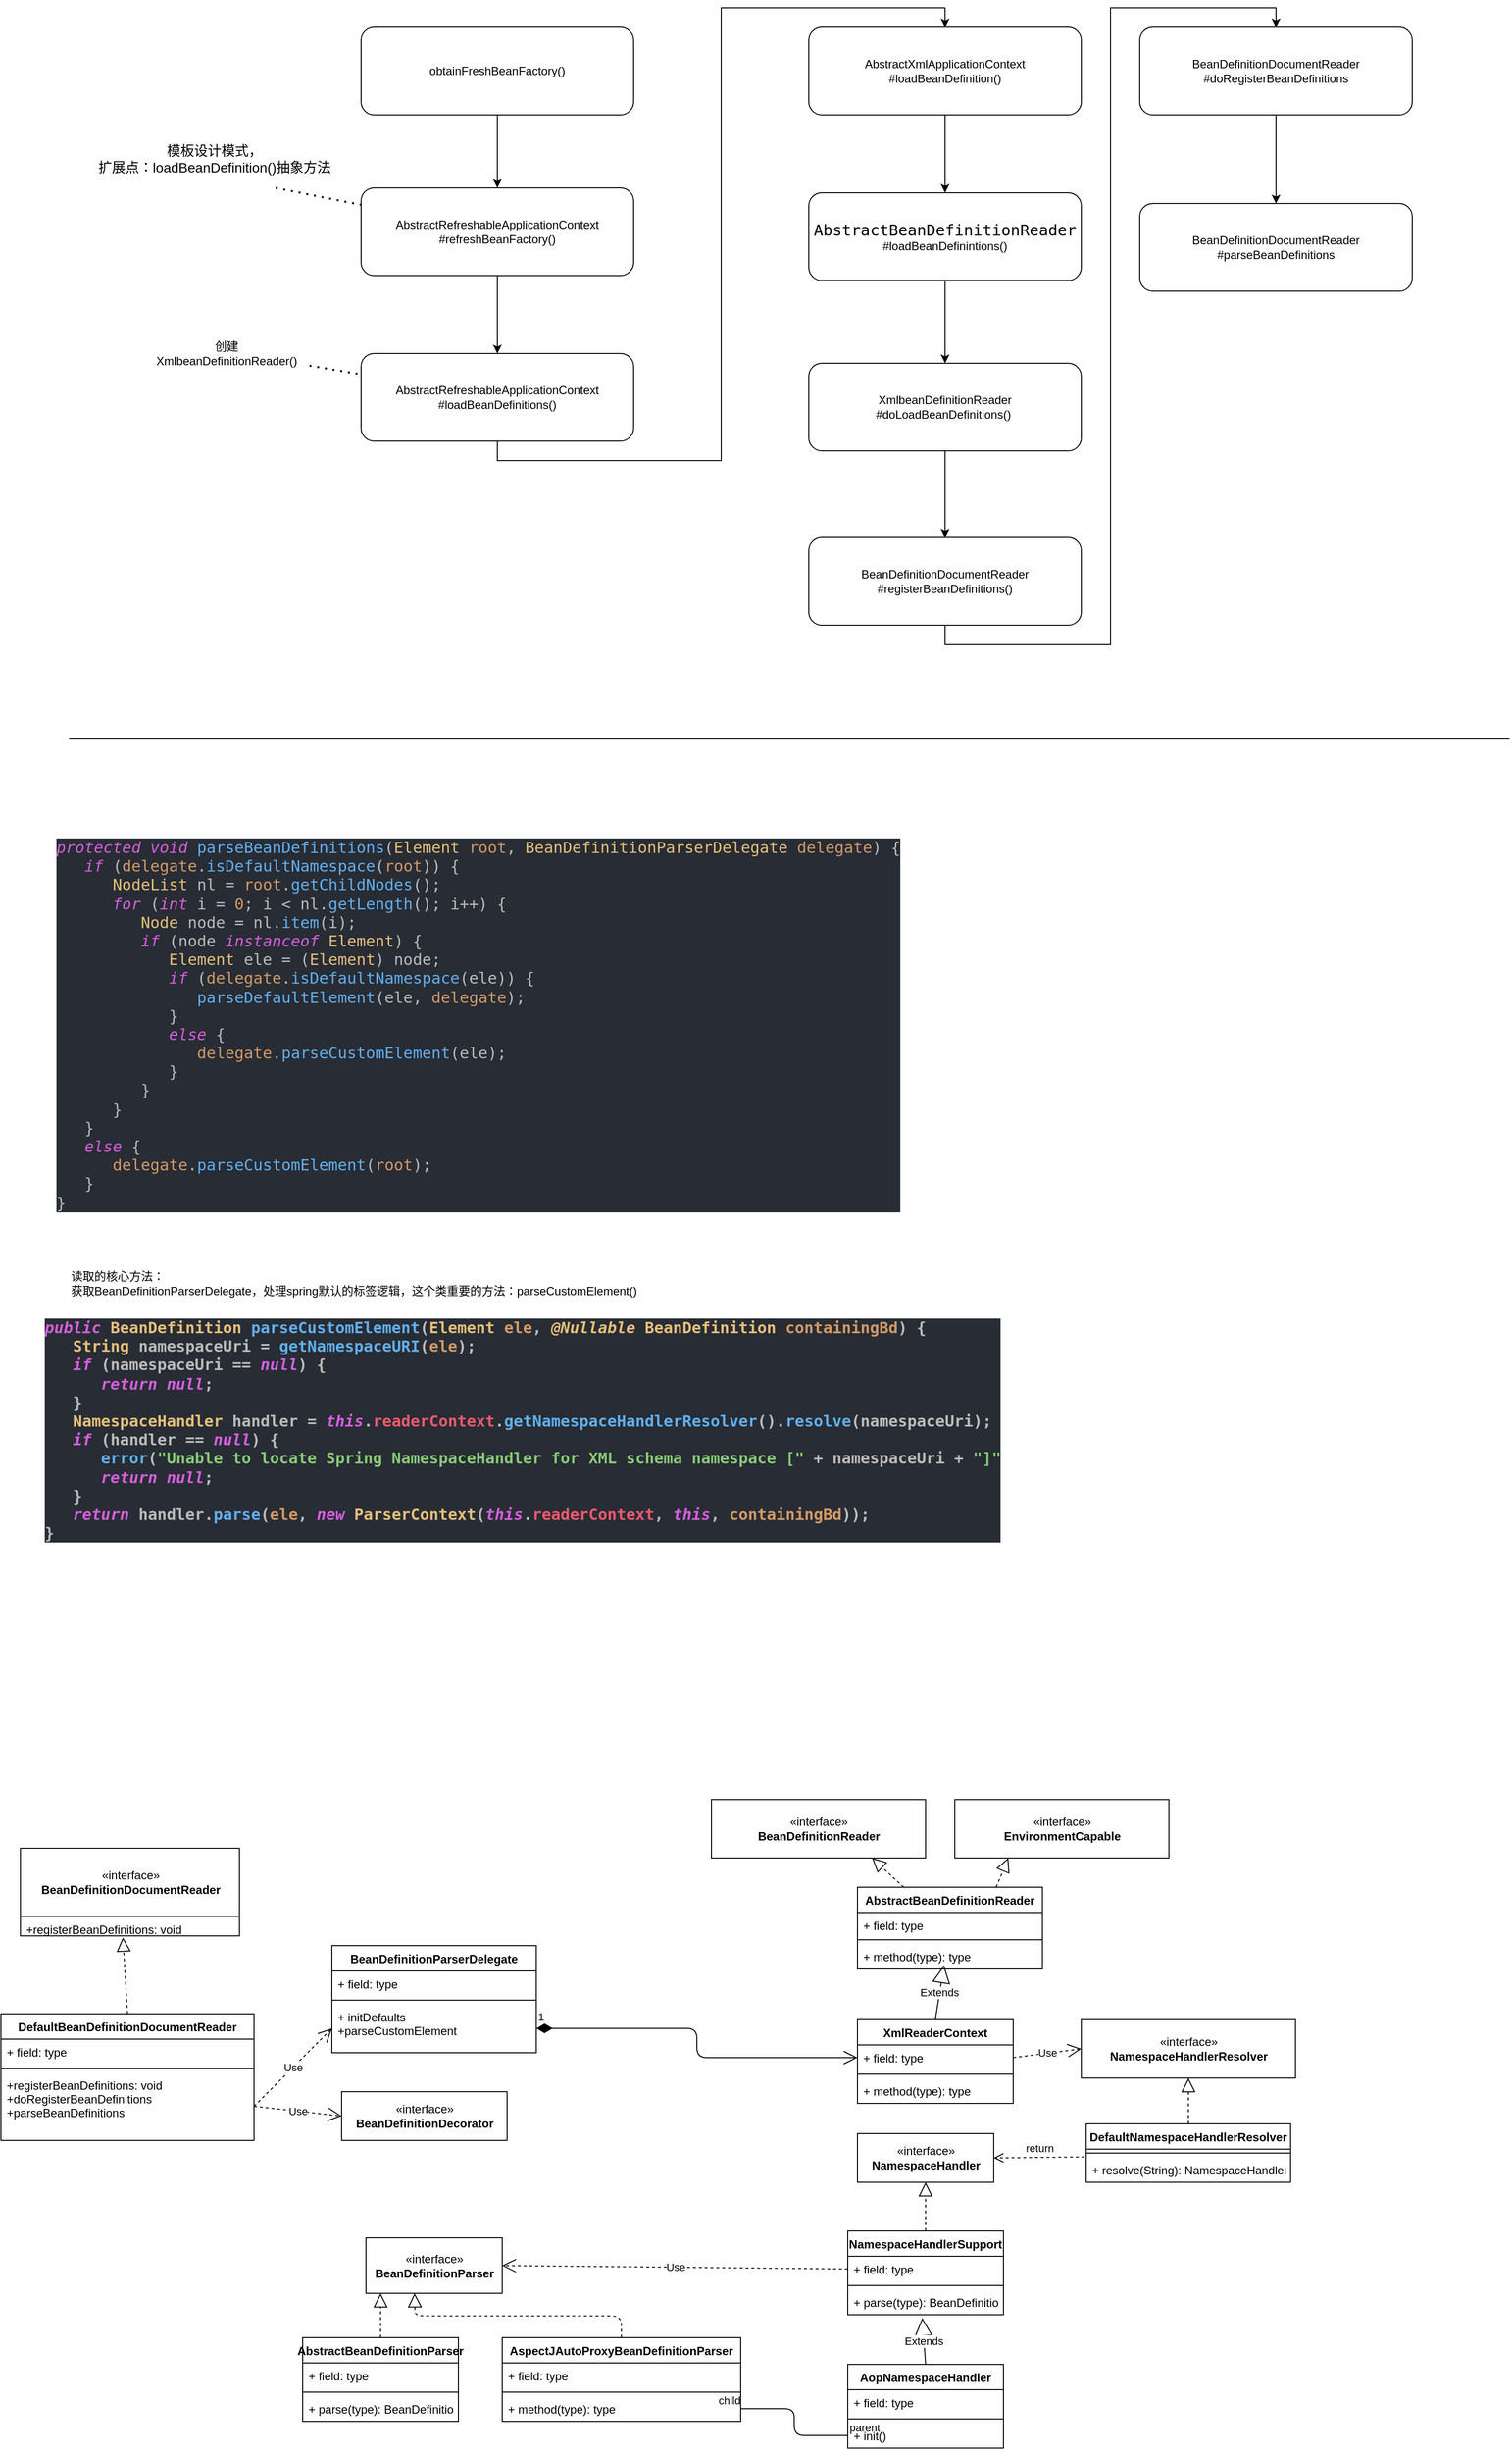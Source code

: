 <mxfile version="13.6.2" type="device"><diagram id="C5RBs43oDa-KdzZeNtuy" name="Page-1"><mxGraphModel dx="3547" dy="2420" grid="1" gridSize="10" guides="1" tooltips="1" connect="1" arrows="1" fold="1" page="1" pageScale="1" pageWidth="827" pageHeight="1169" math="0" shadow="0"><root><mxCell id="WIyWlLk6GJQsqaUBKTNV-0"/><mxCell id="WIyWlLk6GJQsqaUBKTNV-1" parent="WIyWlLk6GJQsqaUBKTNV-0"/><mxCell id="zkQNz5lZIcMpNRLSr0s5-7" value="创建XmlbeanDefinitionReader()" style="text;html=1;strokeColor=none;fillColor=none;align=center;verticalAlign=middle;whiteSpace=wrap;rounded=0;" parent="WIyWlLk6GJQsqaUBKTNV-1" vertex="1"><mxGeometry x="-643" y="340" width="170" height="50" as="geometry"/></mxCell><mxCell id="zkQNz5lZIcMpNRLSr0s5-8" value="&lt;font style=&quot;font-size: 14px&quot;&gt;模板设计模式，&lt;br&gt;扩展点：loadBeanDefinition()抽象方法&lt;br&gt;&lt;/font&gt;" style="text;html=1;strokeColor=none;fillColor=none;align=center;verticalAlign=middle;whiteSpace=wrap;rounded=0;" parent="WIyWlLk6GJQsqaUBKTNV-1" vertex="1"><mxGeometry x="-696" y="135" width="251" height="60" as="geometry"/></mxCell><mxCell id="zkQNz5lZIcMpNRLSr0s5-17" style="edgeStyle=orthogonalEdgeStyle;rounded=0;orthogonalLoop=1;jettySize=auto;html=1;exitX=0.5;exitY=1;exitDx=0;exitDy=0;" parent="WIyWlLk6GJQsqaUBKTNV-1" source="zkQNz5lZIcMpNRLSr0s5-12" target="zkQNz5lZIcMpNRLSr0s5-13" edge="1"><mxGeometry relative="1" as="geometry"/></mxCell><mxCell id="zkQNz5lZIcMpNRLSr0s5-12" value="obtainFreshBeanFactory()" style="rounded=1;whiteSpace=wrap;html=1;" parent="WIyWlLk6GJQsqaUBKTNV-1" vertex="1"><mxGeometry x="-420" y="30" width="280" height="90" as="geometry"/></mxCell><mxCell id="zkQNz5lZIcMpNRLSr0s5-18" style="edgeStyle=orthogonalEdgeStyle;rounded=0;orthogonalLoop=1;jettySize=auto;html=1;exitX=0.5;exitY=1;exitDx=0;exitDy=0;entryX=0.5;entryY=0;entryDx=0;entryDy=0;" parent="WIyWlLk6GJQsqaUBKTNV-1" source="zkQNz5lZIcMpNRLSr0s5-13" target="zkQNz5lZIcMpNRLSr0s5-14" edge="1"><mxGeometry relative="1" as="geometry"/></mxCell><mxCell id="zkQNz5lZIcMpNRLSr0s5-13" value="&lt;div&gt;AbstractRefreshableApplicationContext&lt;/div&gt;&lt;div&gt;#refreshBeanFactory()&lt;/div&gt;" style="rounded=1;whiteSpace=wrap;html=1;" parent="WIyWlLk6GJQsqaUBKTNV-1" vertex="1"><mxGeometry x="-420" y="195" width="280" height="90" as="geometry"/></mxCell><mxCell id="zkQNz5lZIcMpNRLSr0s5-19" style="edgeStyle=orthogonalEdgeStyle;rounded=0;orthogonalLoop=1;jettySize=auto;html=1;exitX=0.5;exitY=1;exitDx=0;exitDy=0;entryX=0.5;entryY=0;entryDx=0;entryDy=0;" parent="WIyWlLk6GJQsqaUBKTNV-1" source="zkQNz5lZIcMpNRLSr0s5-14" target="zkQNz5lZIcMpNRLSr0s5-15" edge="1"><mxGeometry relative="1" as="geometry"/></mxCell><mxCell id="zkQNz5lZIcMpNRLSr0s5-14" value="AbstractRefreshableApplicationContext&lt;br&gt;#loadBeanDefinitions()" style="rounded=1;whiteSpace=wrap;html=1;" parent="WIyWlLk6GJQsqaUBKTNV-1" vertex="1"><mxGeometry x="-420" y="365" width="280" height="90" as="geometry"/></mxCell><mxCell id="zkQNz5lZIcMpNRLSr0s5-20" style="edgeStyle=orthogonalEdgeStyle;rounded=0;orthogonalLoop=1;jettySize=auto;html=1;exitX=0.5;exitY=1;exitDx=0;exitDy=0;entryX=0.5;entryY=0;entryDx=0;entryDy=0;" parent="WIyWlLk6GJQsqaUBKTNV-1" source="zkQNz5lZIcMpNRLSr0s5-15" target="zkQNz5lZIcMpNRLSr0s5-16" edge="1"><mxGeometry relative="1" as="geometry"/></mxCell><mxCell id="zkQNz5lZIcMpNRLSr0s5-15" value="AbstractXmlApplicationContext&lt;br&gt;#loadBeanDefinition()" style="rounded=1;whiteSpace=wrap;html=1;" parent="WIyWlLk6GJQsqaUBKTNV-1" vertex="1"><mxGeometry x="40" y="30" width="280" height="90" as="geometry"/></mxCell><mxCell id="zkQNz5lZIcMpNRLSr0s5-23" style="edgeStyle=orthogonalEdgeStyle;rounded=0;orthogonalLoop=1;jettySize=auto;html=1;exitX=0.5;exitY=1;exitDx=0;exitDy=0;entryX=0.5;entryY=0;entryDx=0;entryDy=0;" parent="WIyWlLk6GJQsqaUBKTNV-1" source="zkQNz5lZIcMpNRLSr0s5-16" target="zkQNz5lZIcMpNRLSr0s5-21" edge="1"><mxGeometry relative="1" as="geometry"/></mxCell><mxCell id="zkQNz5lZIcMpNRLSr0s5-16" value="&lt;font face=&quot;jetbrains mono, monospace&quot;&gt;&lt;span style=&quot;font-size: 16px&quot;&gt;AbstractBeanDefinitionReader&lt;br&gt;&lt;/span&gt;&lt;/font&gt;#loadBeanDefinintions()" style="rounded=1;whiteSpace=wrap;html=1;" parent="WIyWlLk6GJQsqaUBKTNV-1" vertex="1"><mxGeometry x="40" y="200" width="280" height="90" as="geometry"/></mxCell><mxCell id="zkQNz5lZIcMpNRLSr0s5-25" style="edgeStyle=orthogonalEdgeStyle;rounded=0;orthogonalLoop=1;jettySize=auto;html=1;exitX=0.5;exitY=1;exitDx=0;exitDy=0;entryX=0.5;entryY=0;entryDx=0;entryDy=0;" parent="WIyWlLk6GJQsqaUBKTNV-1" source="zkQNz5lZIcMpNRLSr0s5-21" target="zkQNz5lZIcMpNRLSr0s5-24" edge="1"><mxGeometry relative="1" as="geometry"/></mxCell><mxCell id="zkQNz5lZIcMpNRLSr0s5-21" value="XmlbeanDefinitionReader&lt;br&gt;#doLoadBeanDefinitions()&amp;nbsp; " style="rounded=1;whiteSpace=wrap;html=1;" parent="WIyWlLk6GJQsqaUBKTNV-1" vertex="1"><mxGeometry x="40" y="375" width="280" height="90" as="geometry"/></mxCell><mxCell id="eN9Nvu7Jj8tfiLrrsXiW-69" style="edgeStyle=orthogonalEdgeStyle;rounded=0;orthogonalLoop=1;jettySize=auto;html=1;exitX=0.5;exitY=1;exitDx=0;exitDy=0;entryX=0.5;entryY=0;entryDx=0;entryDy=0;" parent="WIyWlLk6GJQsqaUBKTNV-1" source="zkQNz5lZIcMpNRLSr0s5-24" target="J6W5_7pB9Exf689hao46-2" edge="1"><mxGeometry relative="1" as="geometry"/></mxCell><mxCell id="zkQNz5lZIcMpNRLSr0s5-24" value="&lt;div&gt;BeanDefinitionDocumentReader&lt;/div&gt;&lt;div&gt;#registerBeanDefinitions()&lt;/div&gt;" style="rounded=1;whiteSpace=wrap;html=1;" parent="WIyWlLk6GJQsqaUBKTNV-1" vertex="1"><mxGeometry x="40" y="554" width="280" height="90" as="geometry"/></mxCell><mxCell id="eN9Nvu7Jj8tfiLrrsXiW-63" style="edgeStyle=orthogonalEdgeStyle;rounded=0;orthogonalLoop=1;jettySize=auto;html=1;exitX=0.5;exitY=1;exitDx=0;exitDy=0;" parent="WIyWlLk6GJQsqaUBKTNV-1" source="J6W5_7pB9Exf689hao46-2" target="eN9Nvu7Jj8tfiLrrsXiW-62" edge="1"><mxGeometry relative="1" as="geometry"/></mxCell><mxCell id="J6W5_7pB9Exf689hao46-2" value="&lt;div&gt;BeanDefinitionDocumentReader&lt;/div&gt;&lt;div&gt;#doRegisterBeanDefinitions&lt;/div&gt;" style="rounded=1;whiteSpace=wrap;html=1;" parent="WIyWlLk6GJQsqaUBKTNV-1" vertex="1"><mxGeometry x="380" y="30" width="280" height="90" as="geometry"/></mxCell><mxCell id="J6W5_7pB9Exf689hao46-3" value="读取的核心方法：&lt;br&gt;获取BeanDefinitionParserDelegate，处理spring默认的标签逻辑，这个类重要的方法：parseCustomElement()" style="text;html=1;strokeColor=none;fillColor=none;align=left;verticalAlign=middle;whiteSpace=wrap;rounded=0;" parent="WIyWlLk6GJQsqaUBKTNV-1" vertex="1"><mxGeometry x="-720" y="1300" width="610" height="40" as="geometry"/></mxCell><mxCell id="J6W5_7pB9Exf689hao46-4" value="&lt;h1&gt;&lt;pre style=&quot;background-color: #282c34 ; color: #bbbbbb ; font-family: &amp;#34;jetbrains mono&amp;#34; , monospace ; font-size: 12.0pt&quot;&gt;&lt;span style=&quot;color: #d55fde ; font-style: italic&quot;&gt;public &lt;/span&gt;&lt;span style=&quot;color: #e5c07b&quot;&gt;BeanDefinition &lt;/span&gt;&lt;span style=&quot;color: #61afef&quot;&gt;parseCustomElement&lt;/span&gt;(&lt;span style=&quot;color: #e5c07b&quot;&gt;Element &lt;/span&gt;&lt;span style=&quot;color: #d19a66&quot;&gt;ele&lt;/span&gt;, &lt;span style=&quot;color: #e5c07b ; font-style: italic&quot;&gt;@Nullable &lt;/span&gt;&lt;span style=&quot;color: #e5c07b&quot;&gt;BeanDefinition &lt;/span&gt;&lt;span style=&quot;color: #d19a66&quot;&gt;containingBd&lt;/span&gt;) {&lt;br&gt;   &lt;span style=&quot;color: #e5c07b&quot;&gt;String &lt;/span&gt;namespaceUri = &lt;span style=&quot;color: #61afef&quot;&gt;getNamespaceURI&lt;/span&gt;(&lt;span style=&quot;color: #d19a66&quot;&gt;ele&lt;/span&gt;);&lt;br&gt;   &lt;span style=&quot;color: #d55fde ; font-style: italic&quot;&gt;if &lt;/span&gt;(namespaceUri == &lt;span style=&quot;color: #d55fde ; font-style: italic&quot;&gt;null&lt;/span&gt;) {&lt;br&gt;      &lt;span style=&quot;color: #d55fde ; font-style: italic&quot;&gt;return null&lt;/span&gt;;&lt;br&gt;   }&lt;br&gt;   &lt;span style=&quot;color: #e5c07b&quot;&gt;NamespaceHandler &lt;/span&gt;handler = &lt;span style=&quot;color: #d55fde ; font-style: italic&quot;&gt;this&lt;/span&gt;.&lt;span style=&quot;color: #ef596f&quot;&gt;readerContext&lt;/span&gt;.&lt;span style=&quot;color: #61afef&quot;&gt;getNamespaceHandlerResolver&lt;/span&gt;().&lt;span style=&quot;color: #61afef&quot;&gt;resolve&lt;/span&gt;(namespaceUri);&lt;br&gt;   &lt;span style=&quot;color: #d55fde ; font-style: italic&quot;&gt;if &lt;/span&gt;(handler == &lt;span style=&quot;color: #d55fde ; font-style: italic&quot;&gt;null&lt;/span&gt;) {&lt;br&gt;      &lt;span style=&quot;color: #61afef&quot;&gt;error&lt;/span&gt;(&lt;span style=&quot;color: #89ca78&quot;&gt;&quot;Unable to locate Spring NamespaceHandler for XML schema namespace [&quot; &lt;/span&gt;+ namespaceUri + &lt;span style=&quot;color: #89ca78&quot;&gt;&quot;]&quot;&lt;/span&gt;, &lt;span style=&quot;color: #d19a66&quot;&gt;ele&lt;/span&gt;);&lt;br&gt;      &lt;span style=&quot;color: #d55fde ; font-style: italic&quot;&gt;return null&lt;/span&gt;;&lt;br&gt;   }&lt;br&gt;   &lt;span style=&quot;color: #d55fde ; font-style: italic&quot;&gt;return &lt;/span&gt;handler.&lt;span style=&quot;color: #61afef&quot;&gt;parse&lt;/span&gt;(&lt;span style=&quot;color: #d19a66&quot;&gt;ele&lt;/span&gt;, &lt;span style=&quot;color: #d55fde ; font-style: italic&quot;&gt;new &lt;/span&gt;&lt;span style=&quot;color: #e5c07b&quot;&gt;ParserContext&lt;/span&gt;(&lt;span style=&quot;color: #d55fde ; font-style: italic&quot;&gt;this&lt;/span&gt;.&lt;span style=&quot;color: #ef596f&quot;&gt;readerContext&lt;/span&gt;, &lt;span style=&quot;color: #d55fde ; font-style: italic&quot;&gt;this&lt;/span&gt;, &lt;span style=&quot;color: #d19a66&quot;&gt;containingBd&lt;/span&gt;));&lt;br&gt;}&lt;/pre&gt;&lt;/h1&gt;" style="text;html=1;strokeColor=none;fillColor=none;spacing=5;spacingTop=-20;whiteSpace=wrap;overflow=hidden;rounded=0;" parent="WIyWlLk6GJQsqaUBKTNV-1" vertex="1"><mxGeometry x="-750" y="1350" width="990" height="242.5" as="geometry"/></mxCell><mxCell id="rkGhAa6neSpguSXfxnin-10" value="Use" style="endArrow=open;endSize=12;dashed=1;html=1;exitX=1;exitY=0.5;exitDx=0;exitDy=0;entryX=0;entryY=0.5;entryDx=0;entryDy=0;" parent="WIyWlLk6GJQsqaUBKTNV-1" source="rkGhAa6neSpguSXfxnin-3" target="rkGhAa6neSpguSXfxnin-9" edge="1"><mxGeometry width="160" relative="1" as="geometry"><mxPoint x="-530" y="2130" as="sourcePoint"/><mxPoint x="-370" y="2130" as="targetPoint"/></mxGeometry></mxCell><mxCell id="rkGhAa6neSpguSXfxnin-14" value="" style="group" parent="WIyWlLk6GJQsqaUBKTNV-1" vertex="1" connectable="0"><mxGeometry x="-770" y="1900" width="225" height="90" as="geometry"/></mxCell><mxCell id="rkGhAa6neSpguSXfxnin-4" value="«interface»&lt;br&gt;&lt;span style=&quot;font-weight: 700&quot;&gt;BeanDefinitionDocumentReader&lt;br&gt;&lt;/span&gt;" style="html=1;" parent="rkGhAa6neSpguSXfxnin-14" vertex="1"><mxGeometry width="225" height="70" as="geometry"/></mxCell><mxCell id="rkGhAa6neSpguSXfxnin-13" value="+registerBeanDefinitions: void" style="text;fillColor=none;align=left;verticalAlign=top;spacingLeft=4;spacingRight=4;overflow=hidden;rotatable=0;points=[[0,0.5],[1,0.5]];portConstraint=eastwest;strokeColor=#000000;" parent="rkGhAa6neSpguSXfxnin-14" vertex="1"><mxGeometry y="70" width="225" height="20" as="geometry"/></mxCell><mxCell id="rkGhAa6neSpguSXfxnin-16" value="" style="endArrow=block;dashed=1;endFill=0;endSize=12;html=1;exitX=0.5;exitY=0;exitDx=0;exitDy=0;entryX=0.468;entryY=1.083;entryDx=0;entryDy=0;entryPerimeter=0;" parent="WIyWlLk6GJQsqaUBKTNV-1" source="rkGhAa6neSpguSXfxnin-0" target="rkGhAa6neSpguSXfxnin-13" edge="1"><mxGeometry width="160" relative="1" as="geometry"><mxPoint x="-650" y="2040" as="sourcePoint"/><mxPoint x="-490" y="2040" as="targetPoint"/></mxGeometry></mxCell><mxCell id="rkGhAa6neSpguSXfxnin-17" value="«interface»&lt;br&gt;&lt;b&gt;BeanDefinitionDecorator&lt;/b&gt;" style="html=1;strokeColor=#000000;" parent="WIyWlLk6GJQsqaUBKTNV-1" vertex="1"><mxGeometry x="-440" y="2150" width="170" height="50" as="geometry"/></mxCell><mxCell id="eN9Nvu7Jj8tfiLrrsXiW-0" value="Use" style="endArrow=open;endSize=12;dashed=1;html=1;exitX=1;exitY=0.5;exitDx=0;exitDy=0;entryX=0;entryY=0.5;entryDx=0;entryDy=0;" parent="WIyWlLk6GJQsqaUBKTNV-1" source="rkGhAa6neSpguSXfxnin-3" target="rkGhAa6neSpguSXfxnin-17" edge="1"><mxGeometry width="160" relative="1" as="geometry"><mxPoint x="-500" y="2240" as="sourcePoint"/><mxPoint x="-340" y="2240" as="targetPoint"/></mxGeometry></mxCell><mxCell id="eN9Nvu7Jj8tfiLrrsXiW-2" value="«interface»&lt;br&gt;&lt;b&gt;NamespaceHandlerResolver&lt;/b&gt;" style="html=1;" parent="WIyWlLk6GJQsqaUBKTNV-1" vertex="1"><mxGeometry x="320" y="2076" width="220" height="60" as="geometry"/></mxCell><mxCell id="eN9Nvu7Jj8tfiLrrsXiW-7" value="" style="endArrow=block;dashed=1;endFill=0;endSize=12;html=1;exitX=0.5;exitY=0;exitDx=0;exitDy=0;entryX=0.5;entryY=1;entryDx=0;entryDy=0;" parent="WIyWlLk6GJQsqaUBKTNV-1" source="eN9Nvu7Jj8tfiLrrsXiW-3" target="eN9Nvu7Jj8tfiLrrsXiW-2" edge="1"><mxGeometry width="160" relative="1" as="geometry"><mxPoint x="465" y="2160" as="sourcePoint"/><mxPoint x="625" y="2160" as="targetPoint"/></mxGeometry></mxCell><mxCell id="eN9Nvu7Jj8tfiLrrsXiW-19" value="Extends" style="endArrow=block;endSize=16;endFill=0;html=1;exitX=0.5;exitY=0;exitDx=0;exitDy=0;entryX=0.468;entryY=0.846;entryDx=0;entryDy=0;entryPerimeter=0;" parent="WIyWlLk6GJQsqaUBKTNV-1" source="eN9Nvu7Jj8tfiLrrsXiW-8" target="eN9Nvu7Jj8tfiLrrsXiW-18" edge="1"><mxGeometry width="160" relative="1" as="geometry"><mxPoint x="150" y="2310" as="sourcePoint"/><mxPoint x="310" y="2310" as="targetPoint"/></mxGeometry></mxCell><mxCell id="eN9Nvu7Jj8tfiLrrsXiW-20" value="«interface»&lt;br&gt;&lt;b&gt;BeanDefinitionReader&lt;/b&gt;" style="html=1;" parent="WIyWlLk6GJQsqaUBKTNV-1" vertex="1"><mxGeometry x="-60" y="1850" width="220" height="60" as="geometry"/></mxCell><mxCell id="eN9Nvu7Jj8tfiLrrsXiW-21" value="«interface»&lt;br&gt;&lt;b&gt;EnvironmentCapable&lt;/b&gt;" style="html=1;" parent="WIyWlLk6GJQsqaUBKTNV-1" vertex="1"><mxGeometry x="190" y="1850" width="220" height="60" as="geometry"/></mxCell><mxCell id="eN9Nvu7Jj8tfiLrrsXiW-22" value="" style="endArrow=block;dashed=1;endFill=0;endSize=12;html=1;exitX=0.25;exitY=0;exitDx=0;exitDy=0;entryX=0.75;entryY=1;entryDx=0;entryDy=0;" parent="WIyWlLk6GJQsqaUBKTNV-1" source="eN9Nvu7Jj8tfiLrrsXiW-15" target="eN9Nvu7Jj8tfiLrrsXiW-20" edge="1"><mxGeometry width="160" relative="1" as="geometry"><mxPoint x="190" y="2260" as="sourcePoint"/><mxPoint x="350" y="2260" as="targetPoint"/></mxGeometry></mxCell><mxCell id="eN9Nvu7Jj8tfiLrrsXiW-23" value="" style="endArrow=block;dashed=1;endFill=0;endSize=12;html=1;exitX=0.75;exitY=0;exitDx=0;exitDy=0;entryX=0.25;entryY=1;entryDx=0;entryDy=0;" parent="WIyWlLk6GJQsqaUBKTNV-1" source="eN9Nvu7Jj8tfiLrrsXiW-15" target="eN9Nvu7Jj8tfiLrrsXiW-21" edge="1"><mxGeometry width="160" relative="1" as="geometry"><mxPoint x="230" y="2270" as="sourcePoint"/><mxPoint x="390" y="2270" as="targetPoint"/></mxGeometry></mxCell><mxCell id="eN9Nvu7Jj8tfiLrrsXiW-30" value="Use" style="endArrow=open;endSize=12;dashed=1;html=1;exitX=1;exitY=0.5;exitDx=0;exitDy=0;entryX=0;entryY=0.5;entryDx=0;entryDy=0;" parent="WIyWlLk6GJQsqaUBKTNV-1" source="eN9Nvu7Jj8tfiLrrsXiW-9" target="eN9Nvu7Jj8tfiLrrsXiW-2" edge="1"><mxGeometry width="160" relative="1" as="geometry"><mxPoint x="100" y="2220" as="sourcePoint"/><mxPoint x="260" y="2220" as="targetPoint"/></mxGeometry></mxCell><mxCell id="eN9Nvu7Jj8tfiLrrsXiW-31" value="1" style="endArrow=open;html=1;endSize=12;startArrow=diamondThin;startSize=14;startFill=1;edgeStyle=orthogonalEdgeStyle;align=left;verticalAlign=bottom;exitX=1;exitY=0.5;exitDx=0;exitDy=0;" parent="WIyWlLk6GJQsqaUBKTNV-1" source="rkGhAa6neSpguSXfxnin-9" target="eN9Nvu7Jj8tfiLrrsXiW-9" edge="1"><mxGeometry x="-1" y="3" relative="1" as="geometry"><mxPoint x="-220" y="2060" as="sourcePoint"/><mxPoint x="60" y="2100" as="targetPoint"/></mxGeometry></mxCell><mxCell id="eN9Nvu7Jj8tfiLrrsXiW-32" value="«interface»&lt;br&gt;&lt;b&gt;NamespaceHandler&lt;/b&gt;" style="html=1;" parent="WIyWlLk6GJQsqaUBKTNV-1" vertex="1"><mxGeometry x="90" y="2193" width="140" height="50" as="geometry"/></mxCell><mxCell id="eN9Nvu7Jj8tfiLrrsXiW-37" value="" style="endArrow=block;dashed=1;endFill=0;endSize=12;html=1;exitX=0.5;exitY=0;exitDx=0;exitDy=0;entryX=0.5;entryY=1;entryDx=0;entryDy=0;" parent="WIyWlLk6GJQsqaUBKTNV-1" source="eN9Nvu7Jj8tfiLrrsXiW-33" target="eN9Nvu7Jj8tfiLrrsXiW-32" edge="1"><mxGeometry width="160" relative="1" as="geometry"><mxPoint x="170" y="2273" as="sourcePoint"/><mxPoint x="330" y="2273" as="targetPoint"/></mxGeometry></mxCell><mxCell id="eN9Nvu7Jj8tfiLrrsXiW-38" value="return" style="html=1;verticalAlign=bottom;endArrow=open;dashed=1;endSize=8;exitX=-0.008;exitY=0;exitDx=0;exitDy=0;exitPerimeter=0;entryX=1;entryY=0.5;entryDx=0;entryDy=0;" parent="WIyWlLk6GJQsqaUBKTNV-1" source="eN9Nvu7Jj8tfiLrrsXiW-6" target="eN9Nvu7Jj8tfiLrrsXiW-32" edge="1"><mxGeometry relative="1" as="geometry"><mxPoint x="350" y="2260" as="sourcePoint"/><mxPoint x="270" y="2260" as="targetPoint"/></mxGeometry></mxCell><mxCell id="eN9Nvu7Jj8tfiLrrsXiW-39" value="«interface»&lt;br&gt;&lt;b&gt;BeanDefinitionParser&lt;/b&gt;" style="html=1;" parent="WIyWlLk6GJQsqaUBKTNV-1" vertex="1"><mxGeometry x="-415" y="2300" width="140" height="57" as="geometry"/></mxCell><mxCell id="eN9Nvu7Jj8tfiLrrsXiW-44" value="" style="endArrow=block;dashed=1;endFill=0;endSize=12;html=1;exitX=0.5;exitY=0;exitDx=0;exitDy=0;entryX=0.5;entryY=1;entryDx=0;entryDy=0;" parent="WIyWlLk6GJQsqaUBKTNV-1" source="eN9Nvu7Jj8tfiLrrsXiW-40" edge="1"><mxGeometry width="160" relative="1" as="geometry"><mxPoint x="-690" y="2422.5" as="sourcePoint"/><mxPoint x="-400" y="2357" as="targetPoint"/></mxGeometry></mxCell><mxCell id="eN9Nvu7Jj8tfiLrrsXiW-46" value="Use" style="endArrow=open;endSize=12;dashed=1;html=1;exitX=0;exitY=0.5;exitDx=0;exitDy=0;entryX=1;entryY=0.5;entryDx=0;entryDy=0;" parent="WIyWlLk6GJQsqaUBKTNV-1" source="eN9Nvu7Jj8tfiLrrsXiW-34" target="eN9Nvu7Jj8tfiLrrsXiW-39" edge="1"><mxGeometry width="160" relative="1" as="geometry"><mxPoint x="200" y="2450" as="sourcePoint"/><mxPoint x="360" y="2450" as="targetPoint"/></mxGeometry></mxCell><mxCell id="eN9Nvu7Jj8tfiLrrsXiW-52" value="Extends" style="endArrow=block;endSize=16;endFill=0;html=1;exitX=0.5;exitY=0;exitDx=0;exitDy=0;entryX=0.479;entryY=1.128;entryDx=0;entryDy=0;entryPerimeter=0;" parent="WIyWlLk6GJQsqaUBKTNV-1" source="eN9Nvu7Jj8tfiLrrsXiW-47" target="eN9Nvu7Jj8tfiLrrsXiW-36" edge="1"><mxGeometry width="160" relative="1" as="geometry"><mxPoint x="270" y="2420" as="sourcePoint"/><mxPoint x="430" y="2420" as="targetPoint"/></mxGeometry></mxCell><mxCell id="eN9Nvu7Jj8tfiLrrsXiW-57" value="" style="endArrow=block;dashed=1;endFill=0;endSize=12;html=1;exitX=0.5;exitY=0;exitDx=0;exitDy=0;entryX=0.75;entryY=1;entryDx=0;entryDy=0;edgeStyle=orthogonalEdgeStyle;" parent="WIyWlLk6GJQsqaUBKTNV-1" source="eN9Nvu7Jj8tfiLrrsXiW-53" edge="1"><mxGeometry width="160" relative="1" as="geometry"><mxPoint x="-215" y="2412.5" as="sourcePoint"/><mxPoint x="-365" y="2357" as="targetPoint"/></mxGeometry></mxCell><mxCell id="eN9Nvu7Jj8tfiLrrsXiW-59" value="" style="endArrow=none;html=1;edgeStyle=orthogonalEdgeStyle;" parent="WIyWlLk6GJQsqaUBKTNV-1" source="eN9Nvu7Jj8tfiLrrsXiW-50" target="eN9Nvu7Jj8tfiLrrsXiW-56" edge="1"><mxGeometry relative="1" as="geometry"><mxPoint x="-80" y="2580" as="sourcePoint"/><mxPoint x="10" y="2469" as="targetPoint"/></mxGeometry></mxCell><mxCell id="eN9Nvu7Jj8tfiLrrsXiW-60" value="parent" style="edgeLabel;resizable=0;html=1;align=left;verticalAlign=bottom;" parent="eN9Nvu7Jj8tfiLrrsXiW-59" connectable="0" vertex="1"><mxGeometry x="-1" relative="1" as="geometry"/></mxCell><mxCell id="eN9Nvu7Jj8tfiLrrsXiW-61" value="child" style="edgeLabel;resizable=0;html=1;align=right;verticalAlign=bottom;" parent="eN9Nvu7Jj8tfiLrrsXiW-59" connectable="0" vertex="1"><mxGeometry x="1" relative="1" as="geometry"/></mxCell><mxCell id="eN9Nvu7Jj8tfiLrrsXiW-62" value="&lt;div&gt;BeanDefinitionDocumentReader&lt;/div&gt;&lt;div&gt;#parseBeanDefinitions&lt;/div&gt;" style="rounded=1;whiteSpace=wrap;html=1;" parent="WIyWlLk6GJQsqaUBKTNV-1" vertex="1"><mxGeometry x="380" y="211" width="280" height="90" as="geometry"/></mxCell><mxCell id="eN9Nvu7Jj8tfiLrrsXiW-67" value="" style="endArrow=none;dashed=1;html=1;dashPattern=1 3;strokeWidth=2;exitX=1;exitY=0.75;exitDx=0;exitDy=0;" parent="WIyWlLk6GJQsqaUBKTNV-1" source="zkQNz5lZIcMpNRLSr0s5-7" target="zkQNz5lZIcMpNRLSr0s5-14" edge="1"><mxGeometry width="50" height="50" relative="1" as="geometry"><mxPoint x="-520" y="510" as="sourcePoint"/><mxPoint x="-470" y="460" as="targetPoint"/></mxGeometry></mxCell><mxCell id="eN9Nvu7Jj8tfiLrrsXiW-68" value="" style="endArrow=none;dashed=1;html=1;dashPattern=1 3;strokeWidth=2;exitX=0.75;exitY=1;exitDx=0;exitDy=0;" parent="WIyWlLk6GJQsqaUBKTNV-1" source="zkQNz5lZIcMpNRLSr0s5-8" target="zkQNz5lZIcMpNRLSr0s5-13" edge="1"><mxGeometry width="50" height="50" relative="1" as="geometry"><mxPoint x="-510" y="270" as="sourcePoint"/><mxPoint x="-460" y="220" as="targetPoint"/></mxGeometry></mxCell><mxCell id="eN9Nvu7Jj8tfiLrrsXiW-70" value="&lt;pre style=&quot;background-color: #282c34 ; color: #bbbbbb ; font-family: &amp;quot;jetbrains mono&amp;quot; , monospace ; font-size: 12.0pt&quot;&gt;&lt;span style=&quot;color: #d55fde ; font-style: italic&quot;&gt;protected void &lt;/span&gt;&lt;span style=&quot;color: #61afef&quot;&gt;parseBeanDefinitions&lt;/span&gt;(&lt;span style=&quot;color: #e5c07b&quot;&gt;Element &lt;/span&gt;&lt;span style=&quot;color: #d19a66&quot;&gt;root&lt;/span&gt;, &lt;span style=&quot;color: #e5c07b&quot;&gt;BeanDefinitionParserDelegate &lt;/span&gt;&lt;span style=&quot;color: #d19a66&quot;&gt;delegate&lt;/span&gt;) {&lt;br&gt;   &lt;span style=&quot;color: #d55fde ; font-style: italic&quot;&gt;if &lt;/span&gt;(&lt;span style=&quot;color: #d19a66&quot;&gt;delegate&lt;/span&gt;.&lt;span style=&quot;color: #61afef&quot;&gt;isDefaultNamespace&lt;/span&gt;(&lt;span style=&quot;color: #d19a66&quot;&gt;root&lt;/span&gt;)) {&lt;br&gt;      &lt;span style=&quot;color: #e5c07b&quot;&gt;NodeList &lt;/span&gt;nl = &lt;span style=&quot;color: #d19a66&quot;&gt;root&lt;/span&gt;.&lt;span style=&quot;color: #61afef&quot;&gt;getChildNodes&lt;/span&gt;();&lt;br&gt;      &lt;span style=&quot;color: #d55fde ; font-style: italic&quot;&gt;for &lt;/span&gt;(&lt;span style=&quot;color: #d55fde ; font-style: italic&quot;&gt;int &lt;/span&gt;i = &lt;span style=&quot;color: #d19a66&quot;&gt;0&lt;/span&gt;; i &amp;lt; nl.&lt;span style=&quot;color: #61afef&quot;&gt;getLength&lt;/span&gt;(); i++) {&lt;br&gt;         &lt;span style=&quot;color: #e5c07b&quot;&gt;Node &lt;/span&gt;node = nl.&lt;span style=&quot;color: #61afef&quot;&gt;item&lt;/span&gt;(i);&lt;br&gt;         &lt;span style=&quot;color: #d55fde ; font-style: italic&quot;&gt;if &lt;/span&gt;(node &lt;span style=&quot;color: #d55fde ; font-style: italic&quot;&gt;instanceof &lt;/span&gt;&lt;span style=&quot;color: #e5c07b&quot;&gt;Element&lt;/span&gt;) {&lt;br&gt;            &lt;span style=&quot;color: #e5c07b&quot;&gt;Element &lt;/span&gt;ele = (&lt;span style=&quot;color: #e5c07b&quot;&gt;Element&lt;/span&gt;) node;&lt;br&gt;            &lt;span style=&quot;color: #d55fde ; font-style: italic&quot;&gt;if &lt;/span&gt;(&lt;span style=&quot;color: #d19a66&quot;&gt;delegate&lt;/span&gt;.&lt;span style=&quot;color: #61afef&quot;&gt;isDefaultNamespace&lt;/span&gt;(ele)) {&lt;br&gt;               &lt;span style=&quot;color: #61afef&quot;&gt;parseDefaultElement&lt;/span&gt;(ele, &lt;span style=&quot;color: #d19a66&quot;&gt;delegate&lt;/span&gt;);&lt;br&gt;            }&lt;br&gt;            &lt;span style=&quot;color: #d55fde ; font-style: italic&quot;&gt;else &lt;/span&gt;{&lt;br&gt;               &lt;span style=&quot;color: #d19a66&quot;&gt;delegate&lt;/span&gt;.&lt;span style=&quot;color: #61afef&quot;&gt;parseCustomElement&lt;/span&gt;(ele);&lt;br&gt;            }&lt;br&gt;         }&lt;br&gt;      }&lt;br&gt;   }&lt;br&gt;   &lt;span style=&quot;color: #d55fde ; font-style: italic&quot;&gt;else &lt;/span&gt;{&lt;br&gt;      &lt;span style=&quot;color: #d19a66&quot;&gt;delegate&lt;/span&gt;.&lt;span style=&quot;color: #61afef&quot;&gt;parseCustomElement&lt;/span&gt;(&lt;span style=&quot;color: #d19a66&quot;&gt;root&lt;/span&gt;);&lt;br&gt;   }&lt;br&gt;}&lt;/pre&gt;" style="text;whiteSpace=wrap;html=1;" parent="WIyWlLk6GJQsqaUBKTNV-1" vertex="1"><mxGeometry x="-735" y="840" width="720" height="390" as="geometry"/></mxCell><mxCell id="eN9Nvu7Jj8tfiLrrsXiW-71" value="" style="endArrow=none;html=1;" parent="WIyWlLk6GJQsqaUBKTNV-1" edge="1"><mxGeometry width="50" height="50" relative="1" as="geometry"><mxPoint x="-720" y="760" as="sourcePoint"/><mxPoint x="760" y="760" as="targetPoint"/></mxGeometry></mxCell><mxCell id="rkGhAa6neSpguSXfxnin-0" value="DefaultBeanDefinitionDocumentReader" style="swimlane;fontStyle=1;align=center;verticalAlign=top;childLayout=stackLayout;horizontal=1;startSize=26;horizontalStack=0;resizeParent=1;resizeParentMax=0;resizeLast=0;collapsible=1;marginBottom=0;" parent="WIyWlLk6GJQsqaUBKTNV-1" vertex="1"><mxGeometry x="-790" y="2070" width="260" height="130" as="geometry"/></mxCell><mxCell id="rkGhAa6neSpguSXfxnin-1" value="+ field: type" style="text;strokeColor=none;fillColor=none;align=left;verticalAlign=top;spacingLeft=4;spacingRight=4;overflow=hidden;rotatable=0;points=[[0,0.5],[1,0.5]];portConstraint=eastwest;" parent="rkGhAa6neSpguSXfxnin-0" vertex="1"><mxGeometry y="26" width="260" height="26" as="geometry"/></mxCell><mxCell id="rkGhAa6neSpguSXfxnin-2" value="" style="line;strokeWidth=1;fillColor=none;align=left;verticalAlign=middle;spacingTop=-1;spacingLeft=3;spacingRight=3;rotatable=0;labelPosition=right;points=[];portConstraint=eastwest;" parent="rkGhAa6neSpguSXfxnin-0" vertex="1"><mxGeometry y="52" width="260" height="8" as="geometry"/></mxCell><mxCell id="rkGhAa6neSpguSXfxnin-3" value="+registerBeanDefinitions: void&#10;+doRegisterBeanDefinitions&#10;+parseBeanDefinitions " style="text;strokeColor=none;fillColor=none;align=left;verticalAlign=top;spacingLeft=4;spacingRight=4;overflow=hidden;rotatable=0;points=[[0,0.5],[1,0.5]];portConstraint=eastwest;" parent="rkGhAa6neSpguSXfxnin-0" vertex="1"><mxGeometry y="60" width="260" height="70" as="geometry"/></mxCell><mxCell id="rkGhAa6neSpguSXfxnin-6" value="BeanDefinitionParserDelegate" style="swimlane;fontStyle=1;align=center;verticalAlign=top;childLayout=stackLayout;horizontal=1;startSize=26;horizontalStack=0;resizeParent=1;resizeParentMax=0;resizeLast=0;collapsible=1;marginBottom=0;" parent="WIyWlLk6GJQsqaUBKTNV-1" vertex="1"><mxGeometry x="-450" y="2000" width="210" height="110" as="geometry"><mxRectangle x="440" y="2030" width="200" height="26" as="alternateBounds"/></mxGeometry></mxCell><mxCell id="rkGhAa6neSpguSXfxnin-7" value="+ field: type" style="text;strokeColor=none;fillColor=none;align=left;verticalAlign=top;spacingLeft=4;spacingRight=4;overflow=hidden;rotatable=0;points=[[0,0.5],[1,0.5]];portConstraint=eastwest;" parent="rkGhAa6neSpguSXfxnin-6" vertex="1"><mxGeometry y="26" width="210" height="26" as="geometry"/></mxCell><mxCell id="rkGhAa6neSpguSXfxnin-8" value="" style="line;strokeWidth=1;fillColor=none;align=left;verticalAlign=middle;spacingTop=-1;spacingLeft=3;spacingRight=3;rotatable=0;labelPosition=right;points=[];portConstraint=eastwest;" parent="rkGhAa6neSpguSXfxnin-6" vertex="1"><mxGeometry y="52" width="210" height="8" as="geometry"/></mxCell><mxCell id="rkGhAa6neSpguSXfxnin-9" value="+ initDefaults&#10;+parseCustomElement" style="text;strokeColor=none;fillColor=none;align=left;verticalAlign=top;spacingLeft=4;spacingRight=4;overflow=hidden;rotatable=0;points=[[0,0.5],[1,0.5]];portConstraint=eastwest;" parent="rkGhAa6neSpguSXfxnin-6" vertex="1"><mxGeometry y="60" width="210" height="50" as="geometry"/></mxCell><mxCell id="eN9Nvu7Jj8tfiLrrsXiW-15" value="AbstractBeanDefinitionReader" style="swimlane;fontStyle=1;align=center;verticalAlign=top;childLayout=stackLayout;horizontal=1;startSize=26;horizontalStack=0;resizeParent=1;resizeParentMax=0;resizeLast=0;collapsible=1;marginBottom=0;" parent="WIyWlLk6GJQsqaUBKTNV-1" vertex="1"><mxGeometry x="90" y="1940" width="190" height="84" as="geometry"/></mxCell><mxCell id="eN9Nvu7Jj8tfiLrrsXiW-16" value="+ field: type" style="text;strokeColor=none;fillColor=none;align=left;verticalAlign=top;spacingLeft=4;spacingRight=4;overflow=hidden;rotatable=0;points=[[0,0.5],[1,0.5]];portConstraint=eastwest;" parent="eN9Nvu7Jj8tfiLrrsXiW-15" vertex="1"><mxGeometry y="26" width="190" height="24" as="geometry"/></mxCell><mxCell id="eN9Nvu7Jj8tfiLrrsXiW-17" value="" style="line;strokeWidth=1;fillColor=none;align=left;verticalAlign=middle;spacingTop=-1;spacingLeft=3;spacingRight=3;rotatable=0;labelPosition=right;points=[];portConstraint=eastwest;" parent="eN9Nvu7Jj8tfiLrrsXiW-15" vertex="1"><mxGeometry y="50" width="190" height="8" as="geometry"/></mxCell><mxCell id="eN9Nvu7Jj8tfiLrrsXiW-18" value="+ method(type): type" style="text;strokeColor=none;fillColor=none;align=left;verticalAlign=top;spacingLeft=4;spacingRight=4;overflow=hidden;rotatable=0;points=[[0,0.5],[1,0.5]];portConstraint=eastwest;" parent="eN9Nvu7Jj8tfiLrrsXiW-15" vertex="1"><mxGeometry y="58" width="190" height="26" as="geometry"/></mxCell><mxCell id="eN9Nvu7Jj8tfiLrrsXiW-3" value="DefaultNamespaceHandlerResolver" style="swimlane;fontStyle=1;align=center;verticalAlign=top;childLayout=stackLayout;horizontal=1;startSize=26;horizontalStack=0;resizeParent=1;resizeParentMax=0;resizeLast=0;collapsible=1;marginBottom=0;" parent="WIyWlLk6GJQsqaUBKTNV-1" vertex="1"><mxGeometry x="325" y="2183" width="210" height="60" as="geometry"/></mxCell><mxCell id="eN9Nvu7Jj8tfiLrrsXiW-5" value="" style="line;strokeWidth=1;fillColor=none;align=left;verticalAlign=middle;spacingTop=-1;spacingLeft=3;spacingRight=3;rotatable=0;labelPosition=right;points=[];portConstraint=eastwest;" parent="eN9Nvu7Jj8tfiLrrsXiW-3" vertex="1"><mxGeometry y="26" width="210" height="8" as="geometry"/></mxCell><mxCell id="eN9Nvu7Jj8tfiLrrsXiW-6" value="+ resolve(String): NamespaceHandler" style="text;strokeColor=none;fillColor=none;align=left;verticalAlign=top;spacingLeft=4;spacingRight=4;overflow=hidden;rotatable=0;points=[[0,0.5],[1,0.5]];portConstraint=eastwest;" parent="eN9Nvu7Jj8tfiLrrsXiW-3" vertex="1"><mxGeometry y="34" width="210" height="26" as="geometry"/></mxCell><mxCell id="eN9Nvu7Jj8tfiLrrsXiW-8" value="XmlReaderContext" style="swimlane;fontStyle=1;align=center;verticalAlign=top;childLayout=stackLayout;horizontal=1;startSize=26;horizontalStack=0;resizeParent=1;resizeParentMax=0;resizeLast=0;collapsible=1;marginBottom=0;" parent="WIyWlLk6GJQsqaUBKTNV-1" vertex="1"><mxGeometry x="90" y="2076" width="160" height="86" as="geometry"/></mxCell><mxCell id="eN9Nvu7Jj8tfiLrrsXiW-9" value="+ field: type" style="text;strokeColor=none;fillColor=none;align=left;verticalAlign=top;spacingLeft=4;spacingRight=4;overflow=hidden;rotatable=0;points=[[0,0.5],[1,0.5]];portConstraint=eastwest;" parent="eN9Nvu7Jj8tfiLrrsXiW-8" vertex="1"><mxGeometry y="26" width="160" height="26" as="geometry"/></mxCell><mxCell id="eN9Nvu7Jj8tfiLrrsXiW-10" value="" style="line;strokeWidth=1;fillColor=none;align=left;verticalAlign=middle;spacingTop=-1;spacingLeft=3;spacingRight=3;rotatable=0;labelPosition=right;points=[];portConstraint=eastwest;" parent="eN9Nvu7Jj8tfiLrrsXiW-8" vertex="1"><mxGeometry y="52" width="160" height="8" as="geometry"/></mxCell><mxCell id="eN9Nvu7Jj8tfiLrrsXiW-11" value="+ method(type): type" style="text;strokeColor=none;fillColor=none;align=left;verticalAlign=top;spacingLeft=4;spacingRight=4;overflow=hidden;rotatable=0;points=[[0,0.5],[1,0.5]];portConstraint=eastwest;" parent="eN9Nvu7Jj8tfiLrrsXiW-8" vertex="1"><mxGeometry y="60" width="160" height="26" as="geometry"/></mxCell><mxCell id="eN9Nvu7Jj8tfiLrrsXiW-53" value="AspectJAutoProxyBeanDefinitionParser" style="swimlane;fontStyle=1;align=center;verticalAlign=top;childLayout=stackLayout;horizontal=1;startSize=26;horizontalStack=0;resizeParent=1;resizeParentMax=0;resizeLast=0;collapsible=1;marginBottom=0;" parent="WIyWlLk6GJQsqaUBKTNV-1" vertex="1"><mxGeometry x="-275" y="2402.5" width="245" height="86" as="geometry"/></mxCell><mxCell id="eN9Nvu7Jj8tfiLrrsXiW-54" value="+ field: type" style="text;strokeColor=none;fillColor=none;align=left;verticalAlign=top;spacingLeft=4;spacingRight=4;overflow=hidden;rotatable=0;points=[[0,0.5],[1,0.5]];portConstraint=eastwest;" parent="eN9Nvu7Jj8tfiLrrsXiW-53" vertex="1"><mxGeometry y="26" width="245" height="26" as="geometry"/></mxCell><mxCell id="eN9Nvu7Jj8tfiLrrsXiW-55" value="" style="line;strokeWidth=1;fillColor=none;align=left;verticalAlign=middle;spacingTop=-1;spacingLeft=3;spacingRight=3;rotatable=0;labelPosition=right;points=[];portConstraint=eastwest;" parent="eN9Nvu7Jj8tfiLrrsXiW-53" vertex="1"><mxGeometry y="52" width="245" height="8" as="geometry"/></mxCell><mxCell id="eN9Nvu7Jj8tfiLrrsXiW-56" value="+ method(type): type" style="text;strokeColor=none;fillColor=none;align=left;verticalAlign=top;spacingLeft=4;spacingRight=4;overflow=hidden;rotatable=0;points=[[0,0.5],[1,0.5]];portConstraint=eastwest;" parent="eN9Nvu7Jj8tfiLrrsXiW-53" vertex="1"><mxGeometry y="60" width="245" height="26" as="geometry"/></mxCell><mxCell id="eN9Nvu7Jj8tfiLrrsXiW-40" value="AbstractBeanDefinitionParser" style="swimlane;fontStyle=1;align=center;verticalAlign=top;childLayout=stackLayout;horizontal=1;startSize=26;horizontalStack=0;resizeParent=1;resizeParentMax=0;resizeLast=0;collapsible=1;marginBottom=0;" parent="WIyWlLk6GJQsqaUBKTNV-1" vertex="1"><mxGeometry x="-480" y="2402.5" width="160" height="86" as="geometry"/></mxCell><mxCell id="eN9Nvu7Jj8tfiLrrsXiW-41" value="+ field: type" style="text;strokeColor=none;fillColor=none;align=left;verticalAlign=top;spacingLeft=4;spacingRight=4;overflow=hidden;rotatable=0;points=[[0,0.5],[1,0.5]];portConstraint=eastwest;" parent="eN9Nvu7Jj8tfiLrrsXiW-40" vertex="1"><mxGeometry y="26" width="160" height="26" as="geometry"/></mxCell><mxCell id="eN9Nvu7Jj8tfiLrrsXiW-42" value="" style="line;strokeWidth=1;fillColor=none;align=left;verticalAlign=middle;spacingTop=-1;spacingLeft=3;spacingRight=3;rotatable=0;labelPosition=right;points=[];portConstraint=eastwest;" parent="eN9Nvu7Jj8tfiLrrsXiW-40" vertex="1"><mxGeometry y="52" width="160" height="8" as="geometry"/></mxCell><mxCell id="eN9Nvu7Jj8tfiLrrsXiW-43" value="+ parse(type): BeanDefinition" style="text;strokeColor=none;fillColor=none;align=left;verticalAlign=top;spacingLeft=4;spacingRight=4;overflow=hidden;rotatable=0;points=[[0,0.5],[1,0.5]];portConstraint=eastwest;" parent="eN9Nvu7Jj8tfiLrrsXiW-40" vertex="1"><mxGeometry y="60" width="160" height="26" as="geometry"/></mxCell><mxCell id="eN9Nvu7Jj8tfiLrrsXiW-47" value="AopNamespaceHandler" style="swimlane;fontStyle=1;align=center;verticalAlign=top;childLayout=stackLayout;horizontal=1;startSize=26;horizontalStack=0;resizeParent=1;resizeParentMax=0;resizeLast=0;collapsible=1;marginBottom=0;" parent="WIyWlLk6GJQsqaUBKTNV-1" vertex="1"><mxGeometry x="80" y="2430" width="160" height="86" as="geometry"/></mxCell><mxCell id="eN9Nvu7Jj8tfiLrrsXiW-48" value="+ field: type" style="text;strokeColor=none;fillColor=none;align=left;verticalAlign=top;spacingLeft=4;spacingRight=4;overflow=hidden;rotatable=0;points=[[0,0.5],[1,0.5]];portConstraint=eastwest;" parent="eN9Nvu7Jj8tfiLrrsXiW-47" vertex="1"><mxGeometry y="26" width="160" height="26" as="geometry"/></mxCell><mxCell id="eN9Nvu7Jj8tfiLrrsXiW-49" value="" style="line;strokeWidth=1;fillColor=none;align=left;verticalAlign=middle;spacingTop=-1;spacingLeft=3;spacingRight=3;rotatable=0;labelPosition=right;points=[];portConstraint=eastwest;" parent="eN9Nvu7Jj8tfiLrrsXiW-47" vertex="1"><mxGeometry y="52" width="160" height="8" as="geometry"/></mxCell><mxCell id="eN9Nvu7Jj8tfiLrrsXiW-50" value="+ init()" style="text;strokeColor=none;fillColor=none;align=left;verticalAlign=top;spacingLeft=4;spacingRight=4;overflow=hidden;rotatable=0;points=[[0,0.5],[1,0.5]];portConstraint=eastwest;" parent="eN9Nvu7Jj8tfiLrrsXiW-47" vertex="1"><mxGeometry y="60" width="160" height="26" as="geometry"/></mxCell><mxCell id="eN9Nvu7Jj8tfiLrrsXiW-33" value="NamespaceHandlerSupport" style="swimlane;fontStyle=1;align=center;verticalAlign=top;childLayout=stackLayout;horizontal=1;startSize=26;horizontalStack=0;resizeParent=1;resizeParentMax=0;resizeLast=0;collapsible=1;marginBottom=0;" parent="WIyWlLk6GJQsqaUBKTNV-1" vertex="1"><mxGeometry x="80" y="2293" width="160" height="86" as="geometry"/></mxCell><mxCell id="eN9Nvu7Jj8tfiLrrsXiW-34" value="+ field: type" style="text;strokeColor=none;fillColor=none;align=left;verticalAlign=top;spacingLeft=4;spacingRight=4;overflow=hidden;rotatable=0;points=[[0,0.5],[1,0.5]];portConstraint=eastwest;" parent="eN9Nvu7Jj8tfiLrrsXiW-33" vertex="1"><mxGeometry y="26" width="160" height="26" as="geometry"/></mxCell><mxCell id="eN9Nvu7Jj8tfiLrrsXiW-35" value="" style="line;strokeWidth=1;fillColor=none;align=left;verticalAlign=middle;spacingTop=-1;spacingLeft=3;spacingRight=3;rotatable=0;labelPosition=right;points=[];portConstraint=eastwest;" parent="eN9Nvu7Jj8tfiLrrsXiW-33" vertex="1"><mxGeometry y="52" width="160" height="8" as="geometry"/></mxCell><mxCell id="eN9Nvu7Jj8tfiLrrsXiW-36" value="+ parse(type): BeanDefinition" style="text;strokeColor=none;fillColor=none;align=left;verticalAlign=top;spacingLeft=4;spacingRight=4;overflow=hidden;rotatable=0;points=[[0,0.5],[1,0.5]];portConstraint=eastwest;" parent="eN9Nvu7Jj8tfiLrrsXiW-33" vertex="1"><mxGeometry y="60" width="160" height="26" as="geometry"/></mxCell></root></mxGraphModel></diagram></mxfile>